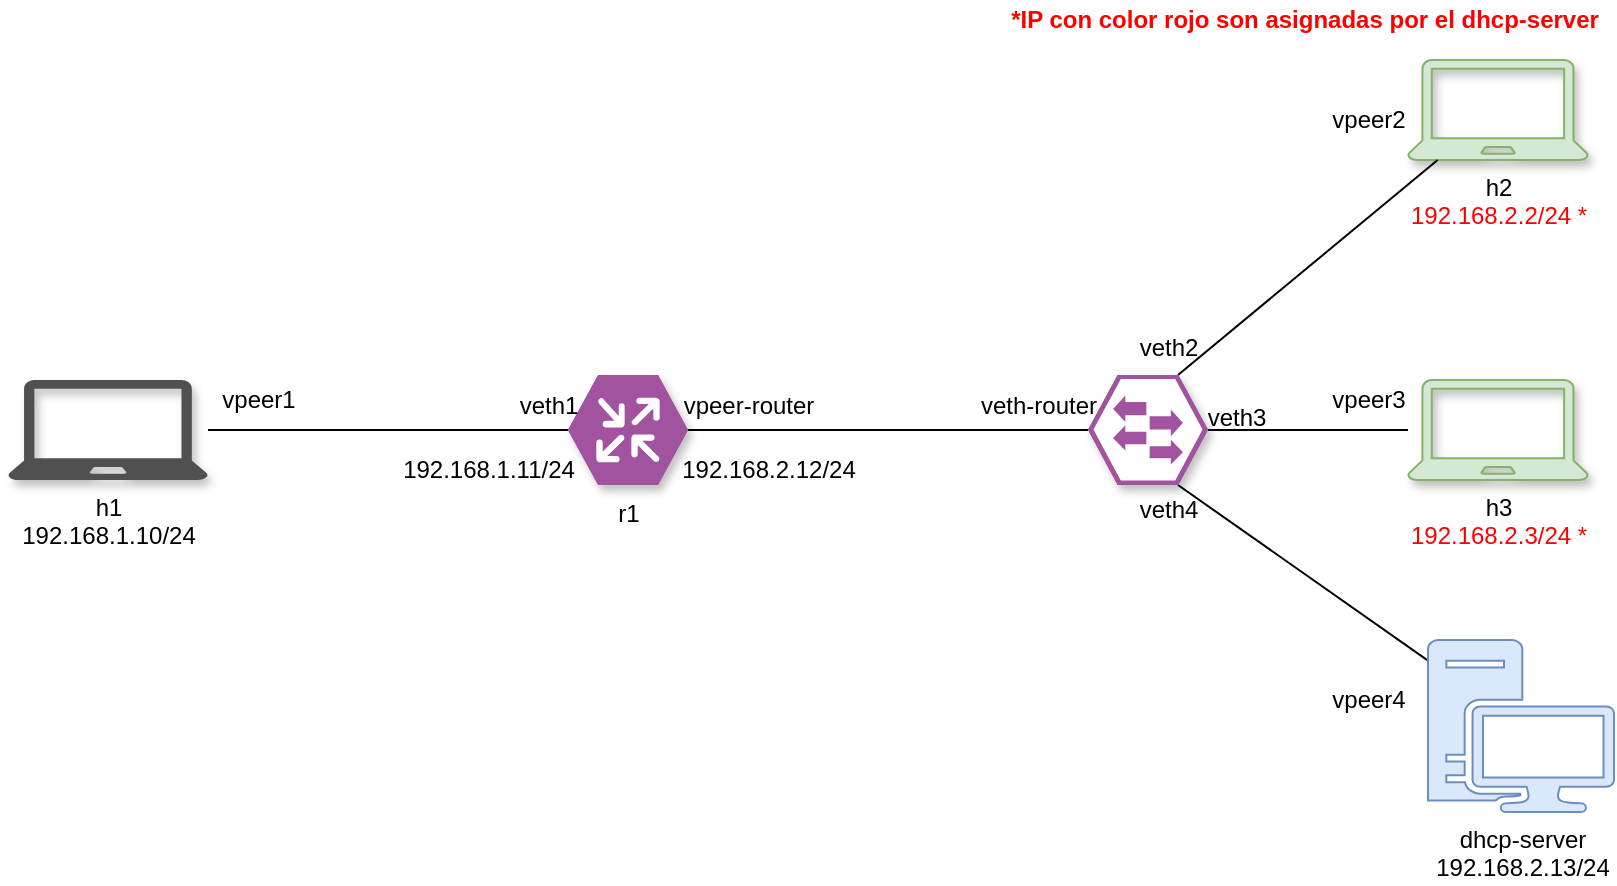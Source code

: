 <mxfile version="14.5.7" type="github">
  <diagram id="e79B_LpHymD-6R5W2Md7" name="Page-1">
    <mxGraphModel dx="868" dy="454" grid="1" gridSize="10" guides="1" tooltips="1" connect="1" arrows="1" fold="1" page="1" pageScale="1" pageWidth="827" pageHeight="1169" math="0" shadow="0">
      <root>
        <mxCell id="0" />
        <mxCell id="1" parent="0" />
        <mxCell id="Qjj1GsqAgw6zqFt4zkow-9" style="rounded=0;orthogonalLoop=1;jettySize=auto;html=1;entryX=0;entryY=0.5;entryDx=0;entryDy=0;entryPerimeter=0;endArrow=none;endFill=0;" parent="1" source="Qjj1GsqAgw6zqFt4zkow-1" target="Qjj1GsqAgw6zqFt4zkow-6" edge="1">
          <mxGeometry relative="1" as="geometry" />
        </mxCell>
        <mxCell id="Qjj1GsqAgw6zqFt4zkow-1" value="h1&lt;br&gt;192.168.1.10/24" style="pointerEvents=1;shadow=1;dashed=0;html=1;strokeColor=none;fillColor=#505050;labelPosition=center;verticalLabelPosition=bottom;verticalAlign=top;outlineConnect=0;align=center;shape=mxgraph.office.devices.laptop;" parent="1" vertex="1">
          <mxGeometry x="10" y="200" width="100" height="50" as="geometry" />
        </mxCell>
        <mxCell id="Qjj1GsqAgw6zqFt4zkow-2" value="h3&lt;br&gt;&lt;font color=&quot;#ff0000&quot;&gt;192.168.2.3/24 *&lt;/font&gt;" style="pointerEvents=1;shadow=1;dashed=0;html=1;strokeColor=#82b366;fillColor=#d5e8d4;labelPosition=center;verticalLabelPosition=bottom;verticalAlign=top;outlineConnect=0;align=center;shape=mxgraph.office.devices.laptop;sketch=0;" parent="1" vertex="1">
          <mxGeometry x="710" y="200" width="90" height="50" as="geometry" />
        </mxCell>
        <mxCell id="Qjj1GsqAgw6zqFt4zkow-3" value="h2&lt;br&gt;&lt;font color=&quot;#ff0000&quot;&gt;192.168.2.2/24 *&lt;br&gt;&lt;/font&gt;" style="pointerEvents=1;shadow=1;dashed=0;html=1;strokeColor=#82b366;fillColor=#d5e8d4;labelPosition=center;verticalLabelPosition=bottom;verticalAlign=top;outlineConnect=0;align=center;shape=mxgraph.office.devices.laptop;" parent="1" vertex="1">
          <mxGeometry x="710" y="40" width="90" height="50" as="geometry" />
        </mxCell>
        <mxCell id="Qjj1GsqAgw6zqFt4zkow-6" value="r1" style="verticalLabelPosition=bottom;html=1;fillColor=#A153A0;strokeColor=#ffffff;verticalAlign=top;align=center;points=[[0,0.5,0],[0.125,0.25,0],[0.25,0,0],[0.5,0,0],[0.75,0,0],[0.875,0.25,0],[1,0.5,0],[0.875,0.75,0],[0.75,1,0],[0.5,1,0],[0.125,0.75,0]];pointerEvents=1;shape=mxgraph.cisco_safe.compositeIcon;bgIcon=mxgraph.cisco_safe.design.blank_device;resIcon=mxgraph.cisco_safe.design.router;shadow=1;sketch=0;" parent="1" vertex="1">
          <mxGeometry x="290" y="197.5" width="60" height="55" as="geometry" />
        </mxCell>
        <mxCell id="Qjj1GsqAgw6zqFt4zkow-11" style="edgeStyle=none;rounded=0;orthogonalLoop=1;jettySize=auto;html=1;exitX=0;exitY=0.5;exitDx=0;exitDy=0;exitPerimeter=0;entryX=1;entryY=0.5;entryDx=0;entryDy=0;entryPerimeter=0;endArrow=none;endFill=0;" parent="1" source="Qjj1GsqAgw6zqFt4zkow-10" target="Qjj1GsqAgw6zqFt4zkow-6" edge="1">
          <mxGeometry relative="1" as="geometry" />
        </mxCell>
        <mxCell id="Qjj1GsqAgw6zqFt4zkow-12" style="edgeStyle=none;rounded=0;orthogonalLoop=1;jettySize=auto;html=1;exitX=0.75;exitY=0;exitDx=0;exitDy=0;exitPerimeter=0;endArrow=none;endFill=0;" parent="1" source="Qjj1GsqAgw6zqFt4zkow-10" target="Qjj1GsqAgw6zqFt4zkow-3" edge="1">
          <mxGeometry relative="1" as="geometry" />
        </mxCell>
        <mxCell id="Qjj1GsqAgw6zqFt4zkow-13" style="edgeStyle=none;rounded=0;orthogonalLoop=1;jettySize=auto;html=1;exitX=1;exitY=0.5;exitDx=0;exitDy=0;exitPerimeter=0;endArrow=none;endFill=0;" parent="1" source="Qjj1GsqAgw6zqFt4zkow-10" target="Qjj1GsqAgw6zqFt4zkow-2" edge="1">
          <mxGeometry relative="1" as="geometry" />
        </mxCell>
        <mxCell id="Qjj1GsqAgw6zqFt4zkow-18" style="edgeStyle=none;rounded=0;orthogonalLoop=1;jettySize=auto;html=1;exitX=0.75;exitY=1;exitDx=0;exitDy=0;exitPerimeter=0;endArrow=none;endFill=0;" parent="1" source="Qjj1GsqAgw6zqFt4zkow-10" target="Qjj1GsqAgw6zqFt4zkow-17" edge="1">
          <mxGeometry relative="1" as="geometry" />
        </mxCell>
        <mxCell id="Qjj1GsqAgw6zqFt4zkow-10" value="" style="verticalLabelPosition=bottom;html=1;fillColor=#A153A0;strokeColor=#ffffff;verticalAlign=top;align=center;points=[[0,0.5,0],[0.125,0.25,0],[0.25,0,0],[0.5,0,0],[0.75,0,0],[0.875,0.25,0],[1,0.5,0],[0.875,0.75,0],[0.75,1,0],[0.5,1,0],[0.125,0.75,0]];pointerEvents=1;shape=mxgraph.cisco_safe.compositeIcon;bgIcon=mxgraph.cisco_safe.design.blank_device;resIcon=mxgraph.cisco_safe.design.access_switch_2;shadow=1;sketch=0;" parent="1" vertex="1">
          <mxGeometry x="550" y="197.5" width="60" height="55" as="geometry" />
        </mxCell>
        <mxCell id="Qjj1GsqAgw6zqFt4zkow-17" value="dhcp-server&lt;br&gt;192.168.2.13/24" style="pointerEvents=1;shadow=0;dashed=0;html=1;strokeColor=#6c8ebf;fillColor=#dae8fc;labelPosition=center;verticalLabelPosition=bottom;verticalAlign=top;outlineConnect=0;align=center;shape=mxgraph.office.devices.workstation;sketch=0;" parent="1" vertex="1">
          <mxGeometry x="720" y="330" width="93" height="86" as="geometry" />
        </mxCell>
        <mxCell id="Qjj1GsqAgw6zqFt4zkow-19" value="192.168.1.11/24" style="text;html=1;align=center;verticalAlign=middle;resizable=0;points=[];autosize=1;" parent="1" vertex="1">
          <mxGeometry x="200" y="235" width="100" height="20" as="geometry" />
        </mxCell>
        <mxCell id="Qjj1GsqAgw6zqFt4zkow-20" value="192.168.2.12/24" style="text;html=1;align=center;verticalAlign=middle;resizable=0;points=[];autosize=1;" parent="1" vertex="1">
          <mxGeometry x="340" y="235" width="100" height="20" as="geometry" />
        </mxCell>
        <mxCell id="Qjj1GsqAgw6zqFt4zkow-21" value="veth1" style="text;html=1;align=center;verticalAlign=middle;resizable=0;points=[];autosize=1;" parent="1" vertex="1">
          <mxGeometry x="260" y="202.5" width="40" height="20" as="geometry" />
        </mxCell>
        <mxCell id="Qjj1GsqAgw6zqFt4zkow-22" value="vpeer-router" style="text;html=1;align=center;verticalAlign=middle;resizable=0;points=[];autosize=1;" parent="1" vertex="1">
          <mxGeometry x="340" y="202.5" width="80" height="20" as="geometry" />
        </mxCell>
        <mxCell id="Qjj1GsqAgw6zqFt4zkow-23" value="veth-router" style="text;html=1;align=center;verticalAlign=middle;resizable=0;points=[];autosize=1;" parent="1" vertex="1">
          <mxGeometry x="490" y="202.5" width="70" height="20" as="geometry" />
        </mxCell>
        <mxCell id="Qjj1GsqAgw6zqFt4zkow-24" value="vpeer1" style="text;html=1;align=center;verticalAlign=middle;resizable=0;points=[];autosize=1;" parent="1" vertex="1">
          <mxGeometry x="110" y="200" width="50" height="20" as="geometry" />
        </mxCell>
        <mxCell id="Qjj1GsqAgw6zqFt4zkow-25" value="vpeer2" style="text;html=1;align=center;verticalAlign=middle;resizable=0;points=[];autosize=1;" parent="1" vertex="1">
          <mxGeometry x="665" y="60" width="50" height="20" as="geometry" />
        </mxCell>
        <mxCell id="Qjj1GsqAgw6zqFt4zkow-26" value="vpeer3" style="text;html=1;align=center;verticalAlign=middle;resizable=0;points=[];autosize=1;" parent="1" vertex="1">
          <mxGeometry x="665" y="200" width="50" height="20" as="geometry" />
        </mxCell>
        <mxCell id="Qjj1GsqAgw6zqFt4zkow-27" value="vpeer4" style="text;html=1;align=center;verticalAlign=middle;resizable=0;points=[];autosize=1;" parent="1" vertex="1">
          <mxGeometry x="665" y="350" width="50" height="20" as="geometry" />
        </mxCell>
        <mxCell id="Qjj1GsqAgw6zqFt4zkow-28" value="veth2" style="text;html=1;align=center;verticalAlign=middle;resizable=0;points=[];autosize=1;" parent="1" vertex="1">
          <mxGeometry x="570" y="174" width="40" height="20" as="geometry" />
        </mxCell>
        <mxCell id="Qjj1GsqAgw6zqFt4zkow-29" value="veth4" style="text;html=1;align=center;verticalAlign=middle;resizable=0;points=[];autosize=1;" parent="1" vertex="1">
          <mxGeometry x="570" y="255" width="40" height="20" as="geometry" />
        </mxCell>
        <mxCell id="Qjj1GsqAgw6zqFt4zkow-30" value="veth3" style="text;html=1;align=center;verticalAlign=middle;resizable=0;points=[];autosize=1;" parent="1" vertex="1">
          <mxGeometry x="604" y="209" width="40" height="20" as="geometry" />
        </mxCell>
        <mxCell id="-p2BWCdObvNV3mmAEC_--1" value="&lt;font color=&quot;#ff0000&quot;&gt;&lt;b&gt;*IP con color rojo son asignadas por el dhcp-server&lt;/b&gt;&lt;/font&gt;" style="text;html=1;align=center;verticalAlign=middle;resizable=0;points=[];autosize=1;" vertex="1" parent="1">
          <mxGeometry x="503" y="10" width="310" height="20" as="geometry" />
        </mxCell>
      </root>
    </mxGraphModel>
  </diagram>
</mxfile>

